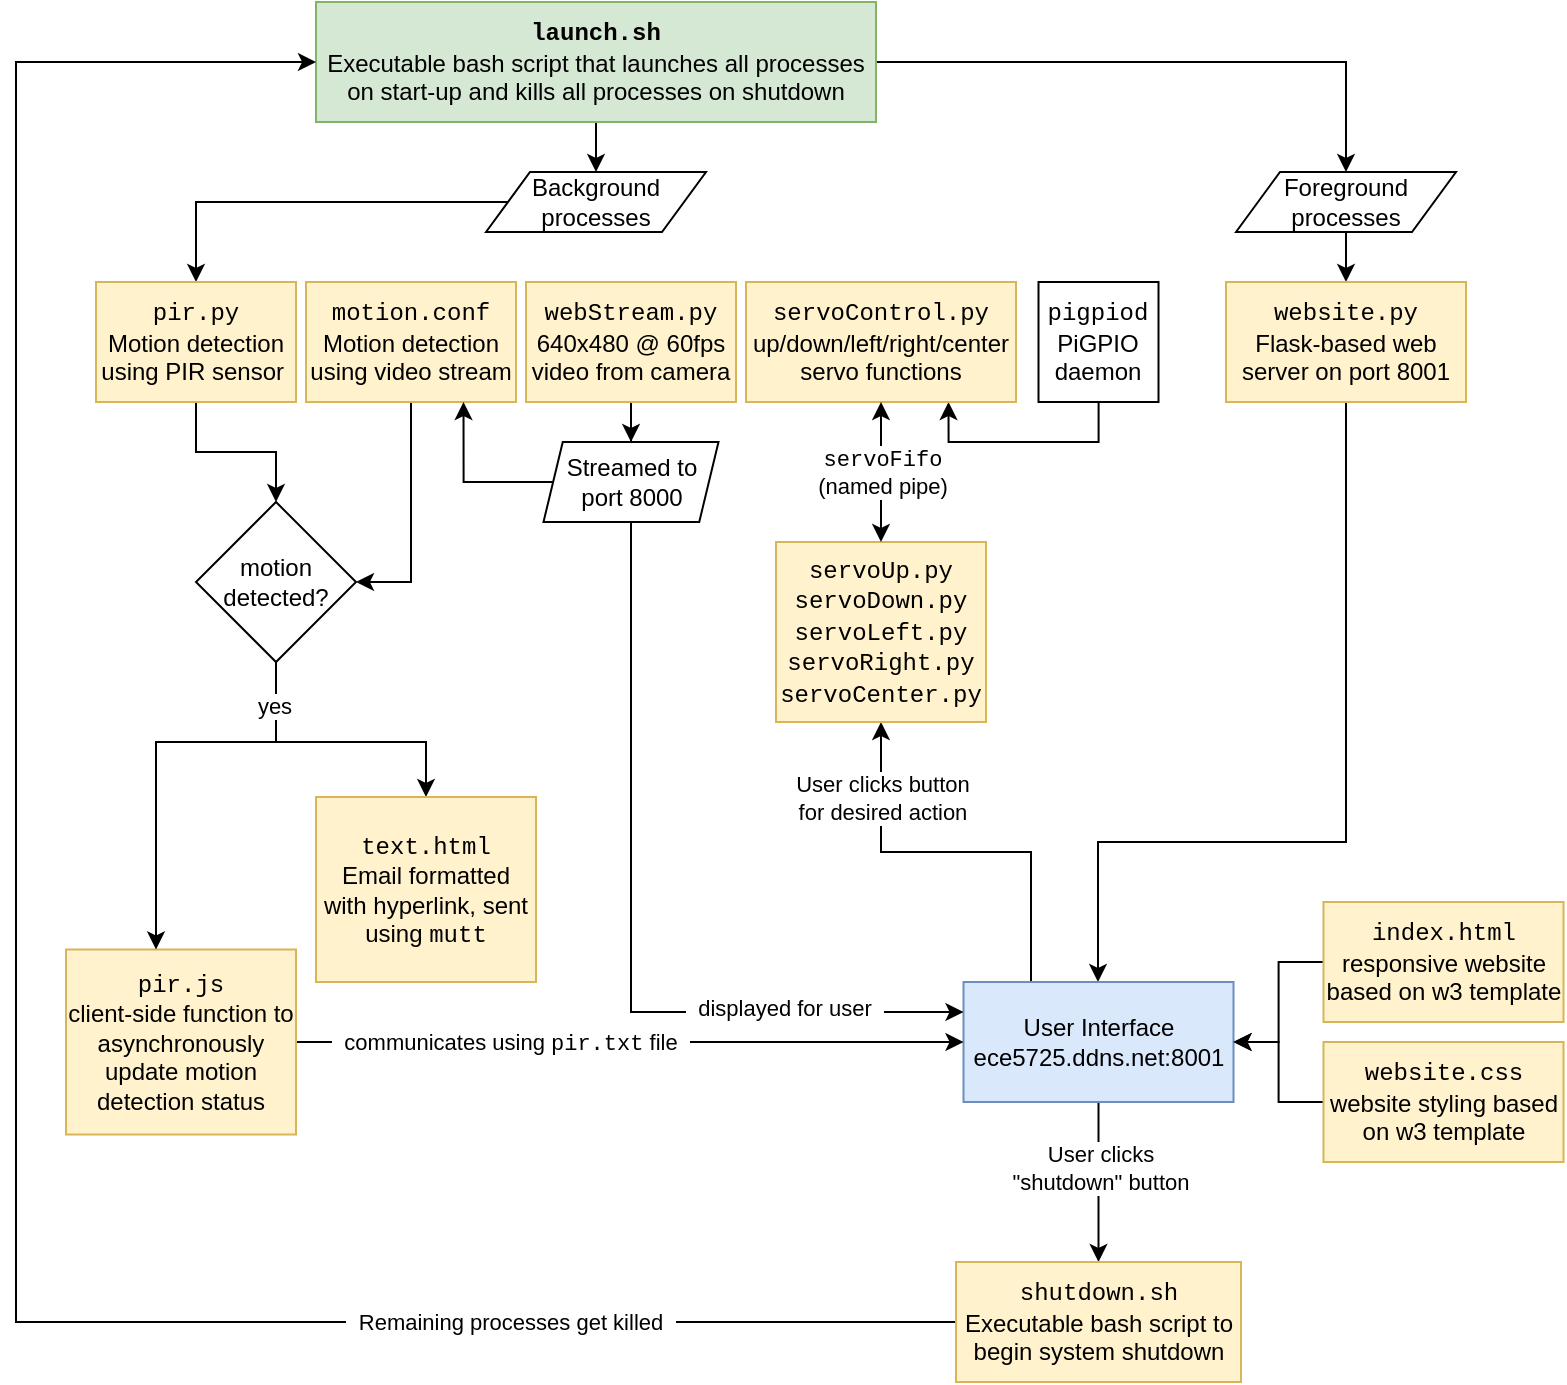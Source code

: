 <mxfile version="13.0.1" type="device"><diagram id="C5RBs43oDa-KdzZeNtuy" name="Page-1"><mxGraphModel dx="1123" dy="653" grid="1" gridSize="10" guides="1" tooltips="1" connect="1" arrows="1" fold="1" page="1" pageScale="1" pageWidth="827" pageHeight="1169" math="0" shadow="0"><root><mxCell id="WIyWlLk6GJQsqaUBKTNV-0"/><mxCell id="WIyWlLk6GJQsqaUBKTNV-1" parent="WIyWlLk6GJQsqaUBKTNV-0"/><mxCell id="z8UyudF7ytIlqBmu4gFj-9" value="" style="edgeStyle=orthogonalEdgeStyle;rounded=0;orthogonalLoop=1;jettySize=auto;html=1;" edge="1" parent="WIyWlLk6GJQsqaUBKTNV-1" source="z8UyudF7ytIlqBmu4gFj-0" target="z8UyudF7ytIlqBmu4gFj-11"><mxGeometry relative="1" as="geometry"><mxPoint x="540" y="90" as="targetPoint"/></mxGeometry></mxCell><mxCell id="z8UyudF7ytIlqBmu4gFj-38" style="edgeStyle=orthogonalEdgeStyle;rounded=0;orthogonalLoop=1;jettySize=auto;html=1;exitX=0.5;exitY=1;exitDx=0;exitDy=0;entryX=0.5;entryY=0;entryDx=0;entryDy=0;" edge="1" parent="WIyWlLk6GJQsqaUBKTNV-1" source="z8UyudF7ytIlqBmu4gFj-0" target="z8UyudF7ytIlqBmu4gFj-6"><mxGeometry relative="1" as="geometry"/></mxCell><mxCell id="z8UyudF7ytIlqBmu4gFj-0" value="&lt;font face=&quot;Courier New&quot;&gt;&lt;b&gt;launch.sh&lt;/b&gt;&lt;/font&gt;&lt;br&gt;Executable bash script that launches all processes on start-up and kills all processes on shutdown" style="rounded=0;whiteSpace=wrap;html=1;fillColor=#d5e8d4;strokeColor=#82b366;" vertex="1" parent="WIyWlLk6GJQsqaUBKTNV-1"><mxGeometry x="180" y="60" width="280" height="60" as="geometry"/></mxCell><mxCell id="z8UyudF7ytIlqBmu4gFj-99" style="edgeStyle=orthogonalEdgeStyle;rounded=0;orthogonalLoop=1;jettySize=auto;html=1;entryX=0.5;entryY=0;entryDx=0;entryDy=0;" edge="1" parent="WIyWlLk6GJQsqaUBKTNV-1" source="z8UyudF7ytIlqBmu4gFj-6" target="z8UyudF7ytIlqBmu4gFj-17"><mxGeometry relative="1" as="geometry"/></mxCell><mxCell id="z8UyudF7ytIlqBmu4gFj-6" value="Background processes" style="shape=parallelogram;perimeter=parallelogramPerimeter;whiteSpace=wrap;html=1;" vertex="1" parent="WIyWlLk6GJQsqaUBKTNV-1"><mxGeometry x="265" y="145" width="110" height="30" as="geometry"/></mxCell><mxCell id="z8UyudF7ytIlqBmu4gFj-50" value="" style="edgeStyle=orthogonalEdgeStyle;rounded=0;orthogonalLoop=1;jettySize=auto;html=1;" edge="1" parent="WIyWlLk6GJQsqaUBKTNV-1" source="z8UyudF7ytIlqBmu4gFj-11" target="z8UyudF7ytIlqBmu4gFj-22"><mxGeometry relative="1" as="geometry"/></mxCell><mxCell id="z8UyudF7ytIlqBmu4gFj-11" value="Foreground processes" style="shape=parallelogram;perimeter=parallelogramPerimeter;whiteSpace=wrap;html=1;" vertex="1" parent="WIyWlLk6GJQsqaUBKTNV-1"><mxGeometry x="640" y="145" width="110" height="30" as="geometry"/></mxCell><mxCell id="z8UyudF7ytIlqBmu4gFj-114" style="edgeStyle=orthogonalEdgeStyle;rounded=0;orthogonalLoop=1;jettySize=auto;html=1;entryX=0.75;entryY=1;entryDx=0;entryDy=0;" edge="1" parent="WIyWlLk6GJQsqaUBKTNV-1" source="z8UyudF7ytIlqBmu4gFj-15" target="z8UyudF7ytIlqBmu4gFj-18"><mxGeometry relative="1" as="geometry"><Array as="points"><mxPoint x="540" y="280"/><mxPoint x="478" y="280"/></Array></mxGeometry></mxCell><mxCell id="z8UyudF7ytIlqBmu4gFj-15" value="&lt;font face=&quot;Courier New&quot;&gt;pigpiod&lt;/font&gt;&lt;br&gt;PiGPIO daemon" style="rounded=0;whiteSpace=wrap;html=1;" vertex="1" parent="WIyWlLk6GJQsqaUBKTNV-1"><mxGeometry x="541.25" y="200" width="60" height="60" as="geometry"/></mxCell><mxCell id="z8UyudF7ytIlqBmu4gFj-101" style="edgeStyle=orthogonalEdgeStyle;rounded=0;orthogonalLoop=1;jettySize=auto;html=1;exitX=0.5;exitY=1;exitDx=0;exitDy=0;entryX=0.5;entryY=0;entryDx=0;entryDy=0;" edge="1" parent="WIyWlLk6GJQsqaUBKTNV-1" source="z8UyudF7ytIlqBmu4gFj-17" target="z8UyudF7ytIlqBmu4gFj-71"><mxGeometry relative="1" as="geometry"/></mxCell><mxCell id="z8UyudF7ytIlqBmu4gFj-17" value="&lt;font face=&quot;Courier New&quot;&gt;pir.py&lt;/font&gt;&lt;br&gt;Motion detection using PIR sensor&amp;nbsp;" style="rounded=0;whiteSpace=wrap;html=1;fillColor=#fff2cc;strokeColor=#d6b656;" vertex="1" parent="WIyWlLk6GJQsqaUBKTNV-1"><mxGeometry x="70" y="200" width="100" height="60" as="geometry"/></mxCell><mxCell id="z8UyudF7ytIlqBmu4gFj-18" value="&lt;font face=&quot;Courier New&quot;&gt;servoControl.py&lt;/font&gt;&lt;br&gt;up/down/left/right/center servo functions" style="rounded=0;whiteSpace=wrap;html=1;fillColor=#fff2cc;strokeColor=#d6b656;" vertex="1" parent="WIyWlLk6GJQsqaUBKTNV-1"><mxGeometry x="395" y="200" width="135" height="60" as="geometry"/></mxCell><mxCell id="z8UyudF7ytIlqBmu4gFj-112" style="edgeStyle=orthogonalEdgeStyle;rounded=0;orthogonalLoop=1;jettySize=auto;html=1;exitX=0.5;exitY=1;exitDx=0;exitDy=0;entryX=1;entryY=0.5;entryDx=0;entryDy=0;" edge="1" parent="WIyWlLk6GJQsqaUBKTNV-1" source="z8UyudF7ytIlqBmu4gFj-19" target="z8UyudF7ytIlqBmu4gFj-71"><mxGeometry relative="1" as="geometry"/></mxCell><mxCell id="z8UyudF7ytIlqBmu4gFj-19" value="&lt;font face=&quot;Courier New&quot;&gt;motion.conf&lt;/font&gt;&lt;br&gt;Motion detection using video stream" style="rounded=0;whiteSpace=wrap;html=1;fillColor=#fff2cc;strokeColor=#d6b656;" vertex="1" parent="WIyWlLk6GJQsqaUBKTNV-1"><mxGeometry x="175" y="200" width="105" height="60" as="geometry"/></mxCell><mxCell id="z8UyudF7ytIlqBmu4gFj-57" value="" style="edgeStyle=orthogonalEdgeStyle;rounded=0;orthogonalLoop=1;jettySize=auto;html=1;" edge="1" parent="WIyWlLk6GJQsqaUBKTNV-1" source="z8UyudF7ytIlqBmu4gFj-22" target="z8UyudF7ytIlqBmu4gFj-56"><mxGeometry relative="1" as="geometry"><Array as="points"><mxPoint x="695" y="480"/><mxPoint x="571" y="480"/></Array></mxGeometry></mxCell><mxCell id="z8UyudF7ytIlqBmu4gFj-22" value="&lt;font face=&quot;Courier New&quot;&gt;website.py&lt;/font&gt;&lt;br&gt;Flask-based web server on port 8001" style="rounded=0;whiteSpace=wrap;html=1;fillColor=#fff2cc;strokeColor=#d6b656;" vertex="1" parent="WIyWlLk6GJQsqaUBKTNV-1"><mxGeometry x="635" y="200" width="120" height="60" as="geometry"/></mxCell><mxCell id="z8UyudF7ytIlqBmu4gFj-62" value="" style="edgeStyle=orthogonalEdgeStyle;rounded=0;orthogonalLoop=1;jettySize=auto;html=1;entryX=0.5;entryY=0;entryDx=0;entryDy=0;" edge="1" parent="WIyWlLk6GJQsqaUBKTNV-1" source="z8UyudF7ytIlqBmu4gFj-56" target="z8UyudF7ytIlqBmu4gFj-55"><mxGeometry relative="1" as="geometry"><mxPoint x="571.25" y="690" as="targetPoint"/></mxGeometry></mxCell><mxCell id="z8UyudF7ytIlqBmu4gFj-63" value="User clicks&lt;br&gt;&quot;shutdown&quot; button" style="edgeLabel;html=1;align=center;verticalAlign=middle;resizable=0;points=[];" vertex="1" connectable="0" parent="z8UyudF7ytIlqBmu4gFj-62"><mxGeometry x="-0.011" y="2" relative="1" as="geometry"><mxPoint x="-2" y="-7.14" as="offset"/></mxGeometry></mxCell><mxCell id="z8UyudF7ytIlqBmu4gFj-91" style="edgeStyle=orthogonalEdgeStyle;rounded=0;orthogonalLoop=1;jettySize=auto;html=1;exitX=0.25;exitY=0;exitDx=0;exitDy=0;entryX=0.5;entryY=1;entryDx=0;entryDy=0;" edge="1" parent="WIyWlLk6GJQsqaUBKTNV-1" source="z8UyudF7ytIlqBmu4gFj-56" target="z8UyudF7ytIlqBmu4gFj-90"><mxGeometry relative="1" as="geometry"/></mxCell><mxCell id="z8UyudF7ytIlqBmu4gFj-92" value="User clicks button &lt;br&gt;for desired action" style="edgeLabel;html=1;align=center;verticalAlign=middle;resizable=0;points=[];" vertex="1" connectable="0" parent="z8UyudF7ytIlqBmu4gFj-91"><mxGeometry x="-0.472" y="43" relative="1" as="geometry"><mxPoint x="-32.06" y="-38.17" as="offset"/></mxGeometry></mxCell><mxCell id="z8UyudF7ytIlqBmu4gFj-56" value="User Interface&lt;br&gt;ece5725.ddns.net:8001" style="rounded=0;whiteSpace=wrap;html=1;fillColor=#dae8fc;strokeColor=#6c8ebf;" vertex="1" parent="WIyWlLk6GJQsqaUBKTNV-1"><mxGeometry x="503.75" y="550" width="135" height="60" as="geometry"/></mxCell><mxCell id="z8UyudF7ytIlqBmu4gFj-59" style="edgeStyle=orthogonalEdgeStyle;rounded=0;orthogonalLoop=1;jettySize=auto;html=1;entryX=1;entryY=0.5;entryDx=0;entryDy=0;" edge="1" parent="WIyWlLk6GJQsqaUBKTNV-1" source="z8UyudF7ytIlqBmu4gFj-51" target="z8UyudF7ytIlqBmu4gFj-56"><mxGeometry relative="1" as="geometry"/></mxCell><mxCell id="z8UyudF7ytIlqBmu4gFj-51" value="&lt;font face=&quot;Courier New&quot;&gt;index.html&lt;br&gt;&lt;/font&gt;responsive website based on w3 template" style="rounded=0;whiteSpace=wrap;html=1;fillColor=#fff2cc;strokeColor=#d6b656;" vertex="1" parent="WIyWlLk6GJQsqaUBKTNV-1"><mxGeometry x="683.75" y="510" width="120" height="60" as="geometry"/></mxCell><mxCell id="z8UyudF7ytIlqBmu4gFj-60" style="edgeStyle=orthogonalEdgeStyle;rounded=0;orthogonalLoop=1;jettySize=auto;html=1;entryX=1;entryY=0.5;entryDx=0;entryDy=0;" edge="1" parent="WIyWlLk6GJQsqaUBKTNV-1" source="z8UyudF7ytIlqBmu4gFj-53" target="z8UyudF7ytIlqBmu4gFj-56"><mxGeometry relative="1" as="geometry"/></mxCell><mxCell id="z8UyudF7ytIlqBmu4gFj-53" value="&lt;font face=&quot;Courier New&quot;&gt;website.css&lt;/font&gt;&lt;br&gt;website styling based on w3 template" style="rounded=0;whiteSpace=wrap;html=1;fillColor=#fff2cc;strokeColor=#d6b656;" vertex="1" parent="WIyWlLk6GJQsqaUBKTNV-1"><mxGeometry x="683.75" y="580" width="120" height="60" as="geometry"/></mxCell><mxCell id="z8UyudF7ytIlqBmu4gFj-82" style="edgeStyle=orthogonalEdgeStyle;rounded=0;orthogonalLoop=1;jettySize=auto;html=1;entryX=0;entryY=0.5;entryDx=0;entryDy=0;" edge="1" parent="WIyWlLk6GJQsqaUBKTNV-1" source="z8UyudF7ytIlqBmu4gFj-54" target="z8UyudF7ytIlqBmu4gFj-56"><mxGeometry relative="1" as="geometry"/></mxCell><mxCell id="z8UyudF7ytIlqBmu4gFj-117" value="&amp;nbsp; communicates using &lt;font face=&quot;Courier New&quot;&gt;pir.txt&lt;/font&gt; file &amp;nbsp;" style="edgeLabel;html=1;align=center;verticalAlign=middle;resizable=0;points=[];" vertex="1" connectable="0" parent="z8UyudF7ytIlqBmu4gFj-82"><mxGeometry x="-0.0" y="-60" relative="1" as="geometry"><mxPoint x="-60" y="-59" as="offset"/></mxGeometry></mxCell><mxCell id="z8UyudF7ytIlqBmu4gFj-54" value="&lt;font face=&quot;Courier New&quot;&gt;pir.js&lt;/font&gt;&lt;br&gt;client-side function to asynchronously update motion detection status" style="rounded=0;whiteSpace=wrap;html=1;fillColor=#fff2cc;strokeColor=#d6b656;" vertex="1" parent="WIyWlLk6GJQsqaUBKTNV-1"><mxGeometry x="55" y="533.75" width="115" height="92.5" as="geometry"/></mxCell><mxCell id="z8UyudF7ytIlqBmu4gFj-115" style="edgeStyle=orthogonalEdgeStyle;rounded=0;orthogonalLoop=1;jettySize=auto;html=1;entryX=0;entryY=0.5;entryDx=0;entryDy=0;" edge="1" parent="WIyWlLk6GJQsqaUBKTNV-1" source="z8UyudF7ytIlqBmu4gFj-55" target="z8UyudF7ytIlqBmu4gFj-0"><mxGeometry relative="1" as="geometry"><Array as="points"><mxPoint x="30" y="720"/><mxPoint x="30" y="90"/></Array></mxGeometry></mxCell><mxCell id="z8UyudF7ytIlqBmu4gFj-116" value="&amp;nbsp; Remaining processes get killed &amp;nbsp;" style="edgeLabel;html=1;align=center;verticalAlign=middle;resizable=0;points=[];" vertex="1" connectable="0" parent="z8UyudF7ytIlqBmu4gFj-115"><mxGeometry x="-0.643" y="1" relative="1" as="geometry"><mxPoint y="-1" as="offset"/></mxGeometry></mxCell><mxCell id="z8UyudF7ytIlqBmu4gFj-55" value="&lt;font face=&quot;Courier New&quot;&gt;shutdown.sh&lt;/font&gt;&lt;br&gt;Executable bash script to begin system shutdown" style="rounded=0;whiteSpace=wrap;html=1;fillColor=#fff2cc;strokeColor=#d6b656;" vertex="1" parent="WIyWlLk6GJQsqaUBKTNV-1"><mxGeometry x="500" y="690" width="142.5" height="60" as="geometry"/></mxCell><mxCell id="z8UyudF7ytIlqBmu4gFj-109" style="edgeStyle=orthogonalEdgeStyle;rounded=0;orthogonalLoop=1;jettySize=auto;html=1;exitX=0.5;exitY=1;exitDx=0;exitDy=0;entryX=0;entryY=0.25;entryDx=0;entryDy=0;" edge="1" parent="WIyWlLk6GJQsqaUBKTNV-1" source="z8UyudF7ytIlqBmu4gFj-68" target="z8UyudF7ytIlqBmu4gFj-56"><mxGeometry relative="1" as="geometry"/></mxCell><mxCell id="z8UyudF7ytIlqBmu4gFj-110" value="&amp;nbsp; displayed for user &amp;nbsp;" style="edgeLabel;html=1;align=center;verticalAlign=middle;resizable=0;points=[];" vertex="1" connectable="0" parent="z8UyudF7ytIlqBmu4gFj-109"><mxGeometry x="0.192" y="38" relative="1" as="geometry"><mxPoint x="76.5" y="35.5" as="offset"/></mxGeometry></mxCell><mxCell id="z8UyudF7ytIlqBmu4gFj-111" style="edgeStyle=orthogonalEdgeStyle;rounded=0;orthogonalLoop=1;jettySize=auto;html=1;entryX=0.75;entryY=1;entryDx=0;entryDy=0;" edge="1" parent="WIyWlLk6GJQsqaUBKTNV-1" source="z8UyudF7ytIlqBmu4gFj-68" target="z8UyudF7ytIlqBmu4gFj-19"><mxGeometry relative="1" as="geometry"/></mxCell><mxCell id="z8UyudF7ytIlqBmu4gFj-68" value="Streamed to port 8000" style="shape=parallelogram;perimeter=parallelogramPerimeter;whiteSpace=wrap;html=1;size=0.11;" vertex="1" parent="WIyWlLk6GJQsqaUBKTNV-1"><mxGeometry x="293.75" y="280" width="87.5" height="40" as="geometry"/></mxCell><mxCell id="z8UyudF7ytIlqBmu4gFj-103" style="edgeStyle=orthogonalEdgeStyle;rounded=0;orthogonalLoop=1;jettySize=auto;html=1;" edge="1" parent="WIyWlLk6GJQsqaUBKTNV-1" source="z8UyudF7ytIlqBmu4gFj-71" target="z8UyudF7ytIlqBmu4gFj-54"><mxGeometry relative="1" as="geometry"><Array as="points"><mxPoint x="160" y="430"/><mxPoint x="100" y="430"/></Array></mxGeometry></mxCell><mxCell id="z8UyudF7ytIlqBmu4gFj-105" style="edgeStyle=orthogonalEdgeStyle;rounded=0;orthogonalLoop=1;jettySize=auto;html=1;" edge="1" parent="WIyWlLk6GJQsqaUBKTNV-1" source="z8UyudF7ytIlqBmu4gFj-71" target="z8UyudF7ytIlqBmu4gFj-97"><mxGeometry relative="1" as="geometry"><Array as="points"><mxPoint x="160" y="430"/><mxPoint x="235" y="430"/></Array></mxGeometry></mxCell><mxCell id="z8UyudF7ytIlqBmu4gFj-106" value="yes" style="edgeLabel;html=1;align=center;verticalAlign=middle;resizable=0;points=[];" vertex="1" connectable="0" parent="z8UyudF7ytIlqBmu4gFj-105"><mxGeometry x="-0.695" y="-1" relative="1" as="geometry"><mxPoint as="offset"/></mxGeometry></mxCell><mxCell id="z8UyudF7ytIlqBmu4gFj-71" value="motion detected?" style="rhombus;whiteSpace=wrap;html=1;" vertex="1" parent="WIyWlLk6GJQsqaUBKTNV-1"><mxGeometry x="120" y="310" width="80" height="80" as="geometry"/></mxCell><mxCell id="z8UyudF7ytIlqBmu4gFj-90" value="&lt;span style=&quot;font-family: &amp;#34;courier new&amp;#34;&quot;&gt;servoUp.py&lt;/span&gt;&lt;br style=&quot;font-family: &amp;#34;courier new&amp;#34;&quot;&gt;&lt;span style=&quot;font-family: &amp;#34;courier new&amp;#34;&quot;&gt;servoDown.py&lt;/span&gt;&lt;br style=&quot;font-family: &amp;#34;courier new&amp;#34;&quot;&gt;&lt;span style=&quot;font-family: &amp;#34;courier new&amp;#34;&quot;&gt;servoLeft.py&lt;/span&gt;&lt;br style=&quot;font-family: &amp;#34;courier new&amp;#34;&quot;&gt;&lt;span style=&quot;font-family: &amp;#34;courier new&amp;#34;&quot;&gt;servoRight.py&lt;/span&gt;&lt;br style=&quot;font-family: &amp;#34;courier new&amp;#34;&quot;&gt;&lt;span style=&quot;font-family: &amp;#34;courier new&amp;#34;&quot;&gt;servoCenter.py&lt;/span&gt;" style="rounded=0;whiteSpace=wrap;html=1;fillColor=#fff2cc;strokeColor=#d6b656;" vertex="1" parent="WIyWlLk6GJQsqaUBKTNV-1"><mxGeometry x="410" y="330" width="105" height="90" as="geometry"/></mxCell><mxCell id="z8UyudF7ytIlqBmu4gFj-93" value="&lt;font face=&quot;Courier New&quot;&gt;servoFifo&lt;/font&gt;&lt;br&gt;(named pipe)" style="endArrow=classic;startArrow=classic;html=1;entryX=0.5;entryY=1;entryDx=0;entryDy=0;exitX=0.5;exitY=0;exitDx=0;exitDy=0;" edge="1" parent="WIyWlLk6GJQsqaUBKTNV-1" source="z8UyudF7ytIlqBmu4gFj-90" target="z8UyudF7ytIlqBmu4gFj-18"><mxGeometry width="50" height="50" relative="1" as="geometry"><mxPoint x="420" y="410" as="sourcePoint"/><mxPoint x="470" y="360" as="targetPoint"/></mxGeometry></mxCell><mxCell id="z8UyudF7ytIlqBmu4gFj-97" value="&lt;font face=&quot;Courier New&quot;&gt;text.html&lt;/font&gt;&lt;br&gt;Email formatted with hyperlink, sent using &lt;font face=&quot;Courier New&quot;&gt;mutt&lt;/font&gt;" style="rounded=0;whiteSpace=wrap;html=1;fillColor=#fff2cc;strokeColor=#d6b656;" vertex="1" parent="WIyWlLk6GJQsqaUBKTNV-1"><mxGeometry x="180" y="457.5" width="110" height="92.5" as="geometry"/></mxCell><mxCell id="z8UyudF7ytIlqBmu4gFj-108" style="edgeStyle=orthogonalEdgeStyle;rounded=0;orthogonalLoop=1;jettySize=auto;html=1;entryX=0.5;entryY=0;entryDx=0;entryDy=0;" edge="1" parent="WIyWlLk6GJQsqaUBKTNV-1" source="z8UyudF7ytIlqBmu4gFj-16" target="z8UyudF7ytIlqBmu4gFj-68"><mxGeometry relative="1" as="geometry"/></mxCell><mxCell id="z8UyudF7ytIlqBmu4gFj-16" value="&lt;font face=&quot;Courier New&quot;&gt;webStream.py&lt;/font&gt;&lt;br&gt;640x480 @ 60fps video from camera" style="rounded=0;whiteSpace=wrap;html=1;fillColor=#fff2cc;strokeColor=#d6b656;" vertex="1" parent="WIyWlLk6GJQsqaUBKTNV-1"><mxGeometry x="285" y="200" width="105" height="60" as="geometry"/></mxCell></root></mxGraphModel></diagram></mxfile>